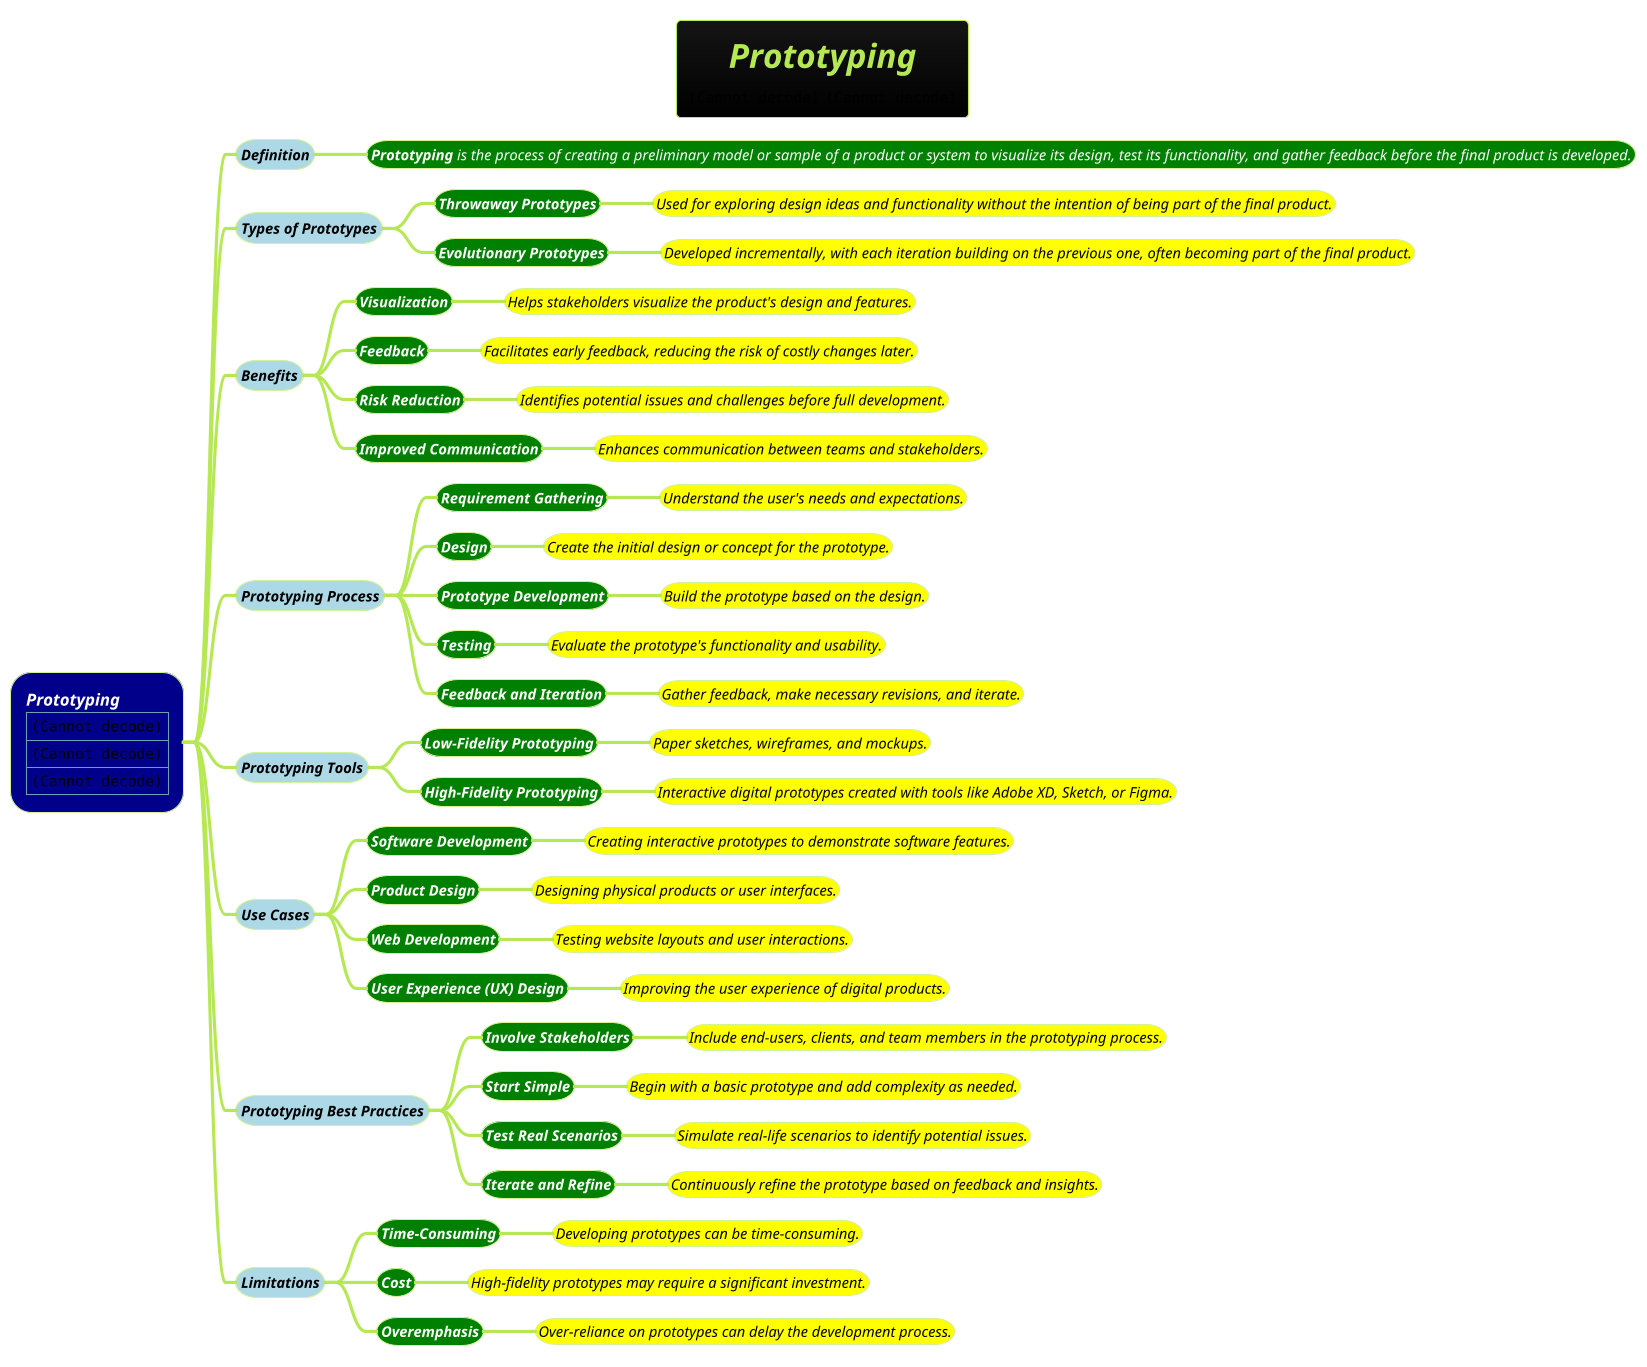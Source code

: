 @startmindmap
title =<i><b>Prototyping\n<img:images/img.png{scale=.75}> <img:images/img_1.png{scale=0.61}>
!theme hacker

*[#darkblue]:<color:white><i>Prototyping
|<img:images/img_5.png{scale=0.42}>|
|<img:images/img_4.png{scale=0.5}>|
|<img:images/img_6.png{scale=0.55}>|;
**[#lightblue] <i><color #black><size:14>Definition
***[#green] <i><color #white><size:14>**Prototyping** is the process of creating a preliminary model or sample of a product or system to visualize its design, test its functionality, and gather feedback before the final product is developed.

**[#lightblue] <i><color #black><size:14>Types of Prototypes
***[#green] <i><color #white><size:14><b>Throwaway Prototypes
****[#yellow] <i><color #black><size:14>Used for exploring design ideas and functionality without the intention of being part of the final product.
***[#green] <i><color #white><size:14><b>Evolutionary Prototypes
****[#yellow] <i><color #black><size:14>Developed incrementally, with each iteration building on the previous one, often becoming part of the final product.

**[#lightblue] <i><color #black><size:14>Benefits
***[#green] <i><color #white><size:14><b>Visualization
****[#yellow] <i><color #black><size:14>Helps stakeholders visualize the product's design and features.
***[#green] <i><color #white><size:14><b>Feedback
****[#yellow] <i><color #black><size:14>Facilitates early feedback, reducing the risk of costly changes later.
***[#green] <i><color #white><size:14><b>Risk Reduction
****[#yellow] <i><color #black><size:14>Identifies potential issues and challenges before full development.
***[#green] <i><color #white><size:14><b>Improved Communication
****[#yellow] <i><color #black><size:14>Enhances communication between teams and stakeholders.

**[#lightblue] <i><color #black><size:14>Prototyping Process
***[#green] <i><color #white><size:14><b>Requirement Gathering
****[#yellow] <i><color #black><size:14>Understand the user's needs and expectations.
***[#green] <i><color #white><size:14><b>Design
****[#yellow] <i><color #black><size:14>Create the initial design or concept for the prototype.
***[#green] <i><color #white><size:14><b>Prototype Development
****[#yellow] <i><color #black><size:14>Build the prototype based on the design.
***[#green] <i><color #white><size:14><b>Testing
****[#yellow] <i><color #black><size:14>Evaluate the prototype's functionality and usability.
***[#green] <i><color #white><size:14><b>Feedback and Iteration
****[#yellow] <i><color #black><size:14>Gather feedback, make necessary revisions, and iterate.

**[#lightblue] <i><color #black><size:14>Prototyping Tools
***[#green] <i><color #white><size:14><b>Low-Fidelity Prototyping
****[#yellow] <i><color #black><size:14>Paper sketches, wireframes, and mockups.
***[#green] <i><color #white><size:14><b>High-Fidelity Prototyping
****[#yellow] <i><color #black><size:14>Interactive digital prototypes created with tools like Adobe XD, Sketch, or Figma.

**[#lightblue] <i><color #black><size:14>Use Cases
***[#green] <i><color #white><size:14><b>Software Development
****[#yellow] <i><color #black><size:14>Creating interactive prototypes to demonstrate software features.
***[#green] <i><color #white><size:14><b>Product Design
****[#yellow] <i><color #black><size:14>Designing physical products or user interfaces.
***[#green] <i><color #white><size:14><b>Web Development
****[#yellow] <i><color #black><size:14>Testing website layouts and user interactions.
***[#green] <i><color #white><size:14><b>User Experience (UX) Design
****[#yellow] <i><color #black><size:14>Improving the user experience of digital products.

**[#lightblue] <i><color #black><size:14>Prototyping Best Practices
***[#green] <i><color #white><size:14><b>Involve Stakeholders
****[#yellow] <i><color #black><size:14>Include end-users, clients, and team members in the prototyping process.
***[#green] <i><color #white><size:14><b>Start Simple
****[#yellow] <i><color #black><size:14>Begin with a basic prototype and add complexity as needed.
***[#green] <i><color #white><size:14><b>Test Real Scenarios
****[#yellow] <i><color #black><size:14>Simulate real-life scenarios to identify potential issues.
***[#green] <i><color #white><size:14><b>Iterate and Refine
****[#yellow] <i><color #black><size:14>Continuously refine the prototype based on feedback and insights.

**[#lightblue] <i><color #black><size:14>Limitations
***[#green] <i><color #white><size:14><b>Time-Consuming
****[#yellow] <i><color #black><size:14>Developing prototypes can be time-consuming.
***[#green] <i><color #white><size:14><b>Cost
****[#yellow] <i><color #black><size:14>High-fidelity prototypes may require a significant investment.
***[#green] <i><color #white><size:14><b>Overemphasis
****[#yellow] <i><color #black><size:14>Over-reliance on prototypes can delay the development process.

@endmindmap
